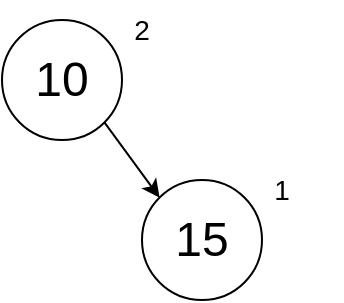 <mxfile version="16.1.2" type="device"><diagram id="oeTP1227Fok0xVzUUvgo" name="Page-1"><mxGraphModel dx="1102" dy="865" grid="1" gridSize="10" guides="1" tooltips="1" connect="1" arrows="1" fold="1" page="1" pageScale="1" pageWidth="850" pageHeight="1100" math="0" shadow="0"><root><mxCell id="0"/><mxCell id="1" parent="0"/><mxCell id="4z57YgowG81zO-twMssr-4" style="edgeStyle=none;rounded=0;orthogonalLoop=1;jettySize=auto;html=1;exitX=1;exitY=1;exitDx=0;exitDy=0;entryX=0;entryY=0;entryDx=0;entryDy=0;fontSize=14;" edge="1" parent="1" source="fKulvWmd8qT9k3X1Z2gB-1" target="4z57YgowG81zO-twMssr-2"><mxGeometry relative="1" as="geometry"/></mxCell><mxCell id="fKulvWmd8qT9k3X1Z2gB-1" value="&lt;font style=&quot;font-size: 24px&quot;&gt;10&lt;/font&gt;" style="ellipse;whiteSpace=wrap;html=1;aspect=fixed;" parent="1" vertex="1"><mxGeometry x="190" y="80" width="60" height="60" as="geometry"/></mxCell><mxCell id="4z57YgowG81zO-twMssr-1" value="2" style="text;html=1;strokeColor=none;fillColor=none;align=center;verticalAlign=middle;whiteSpace=wrap;rounded=0;fontSize=14;" vertex="1" parent="1"><mxGeometry x="230" y="70" width="60" height="30" as="geometry"/></mxCell><mxCell id="4z57YgowG81zO-twMssr-2" value="&lt;font style=&quot;font-size: 24px&quot;&gt;15&lt;/font&gt;" style="ellipse;whiteSpace=wrap;html=1;aspect=fixed;" vertex="1" parent="1"><mxGeometry x="260" y="160" width="60" height="60" as="geometry"/></mxCell><mxCell id="4z57YgowG81zO-twMssr-3" value="1" style="text;html=1;strokeColor=none;fillColor=none;align=center;verticalAlign=middle;whiteSpace=wrap;rounded=0;fontSize=14;" vertex="1" parent="1"><mxGeometry x="300" y="150" width="60" height="30" as="geometry"/></mxCell></root></mxGraphModel></diagram></mxfile>